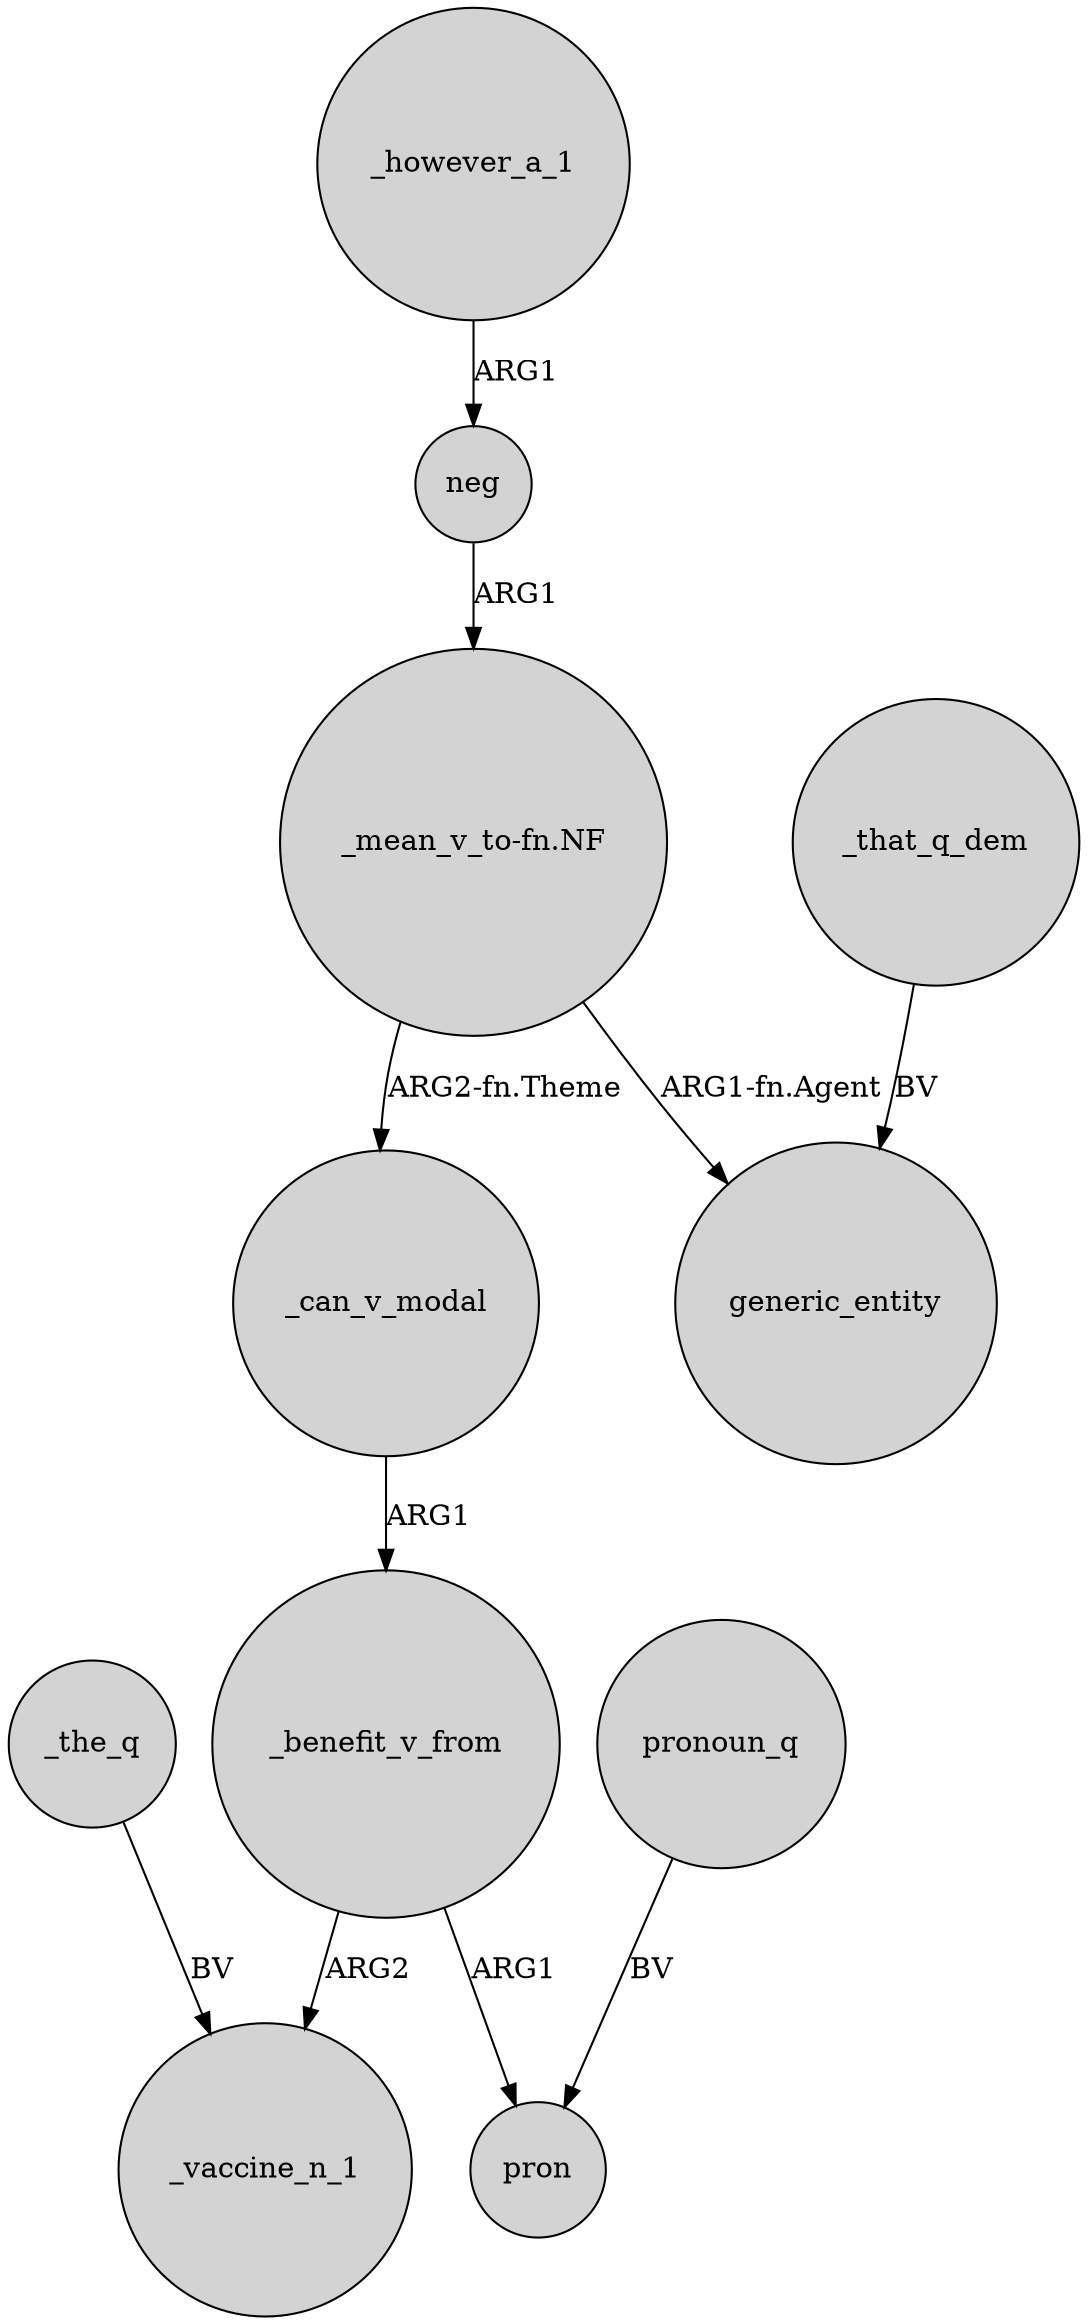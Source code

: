 digraph {
	node [shape=circle style=filled]
	_however_a_1 -> neg [label=ARG1]
	_benefit_v_from -> _vaccine_n_1 [label=ARG2]
	"_mean_v_to-fn.NF" -> generic_entity [label="ARG1-fn.Agent"]
	_the_q -> _vaccine_n_1 [label=BV]
	_can_v_modal -> _benefit_v_from [label=ARG1]
	pronoun_q -> pron [label=BV]
	_that_q_dem -> generic_entity [label=BV]
	_benefit_v_from -> pron [label=ARG1]
	"_mean_v_to-fn.NF" -> _can_v_modal [label="ARG2-fn.Theme"]
	neg -> "_mean_v_to-fn.NF" [label=ARG1]
}
